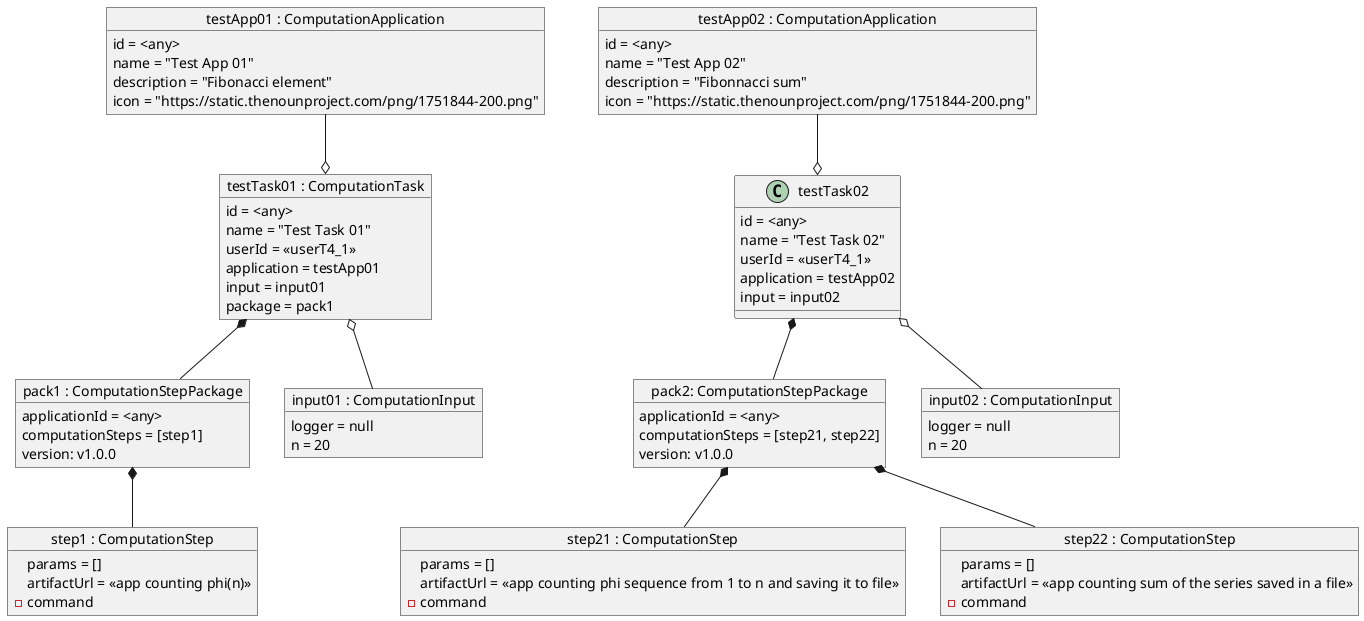 @startuml

object "testApp01 : ComputationApplication" as testApp01 {
    id = <any>
    name = "Test App 01"
    description = "Fibonacci element"
    icon = "https://static.thenounproject.com/png/1751844-200.png"
}

object "pack1 : ComputationStepPackage" as pack1 {
    applicationId = <any>
    computationSteps = [step1]
    version: v1.0.0
}

object "step1 : ComputationStep" as step1 {
    params = []
    artifactUrl = <<app counting phi(n)>>
    - command
}

pack1 *-- step1

object "testTask01 : ComputationTask" as testTask01 {
    id = <any>
    name = "Test Task 01"
    userId = <<userT4_1>>
    application = testApp01
    input = input01
    package = pack1
}

testTask01 *-- pack1

object "input01 : ComputationInput" as input01 {
    logger = null
    n = 20
}

testApp01 --o testTask01
testTask01 o-- input01

object "testApp02 : ComputationApplication" as testApp02 {
    id = <any>
    name = "Test App 02"
    description = "Fibonnacci sum"
    icon = "https://static.thenounproject.com/png/1751844-200.png"
}

object "pack2: ComputationStepPackage" as pack2 {
    applicationId = <any>
    computationSteps = [step21, step22]
    version: v1.0.0
}

testTask02 *-- pack2

object "step21 : ComputationStep" as step21 {
    params = []
    artifactUrl = <<app counting phi sequence from 1 to n and saving it to file>>
    - command
}

object "step22 : ComputationStep" as step22 {
    params = []
    artifactUrl = <<app counting sum of the series saved in a file>>
    - command
}

pack2 *-- step21
pack2 *-- step22

object "testTask02 : ComputationTask" as testTask02 {
    id = <any>
    name = "Test Task 02"
    userId = <<userT4_1>>
    application = testApp02
    input = input02
}

object "input02 : ComputationInput" as input02 {
    logger = null
    n = 20
}

testApp02 --o testTask02
testTask02 o-- input02


@enduml